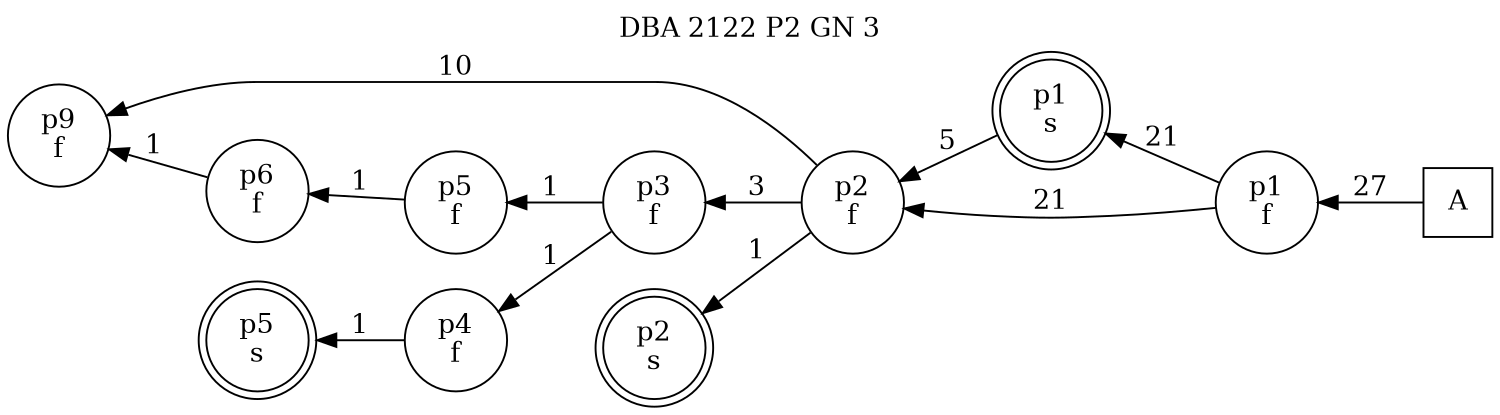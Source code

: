 digraph DBA_2122_P2_GN_3_LOW {
labelloc="tl"
label= " DBA 2122 P2 GN 3 "
rankdir="RL";
graph [ size=" 10 , 10 !"]

"A" [shape="square" label="A"]
"p1_f" [shape="circle" label="p1
f"]
"p1_s" [shape="doublecircle" label="p1
s"]
"p2_f" [shape="circle" label="p2
f"]
"p9_f" [shape="circle" label="p9
f"]
"p3_f" [shape="circle" label="p3
f"]
"p5_f" [shape="circle" label="p5
f"]
"p6_f" [shape="circle" label="p6
f"]
"p2_s" [shape="doublecircle" label="p2
s"]
"p4_f" [shape="circle" label="p4
f"]
"p5_s" [shape="doublecircle" label="p5
s"]
"A" -> "p1_f" [ label=27]
"p1_f" -> "p1_s" [ label=21]
"p1_f" -> "p2_f" [ label=21]
"p1_s" -> "p2_f" [ label=5]
"p2_f" -> "p9_f" [ label=10]
"p2_f" -> "p3_f" [ label=3]
"p2_f" -> "p2_s" [ label=1]
"p3_f" -> "p5_f" [ label=1]
"p3_f" -> "p4_f" [ label=1]
"p5_f" -> "p6_f" [ label=1]
"p6_f" -> "p9_f" [ label=1]
"p4_f" -> "p5_s" [ label=1]
}
